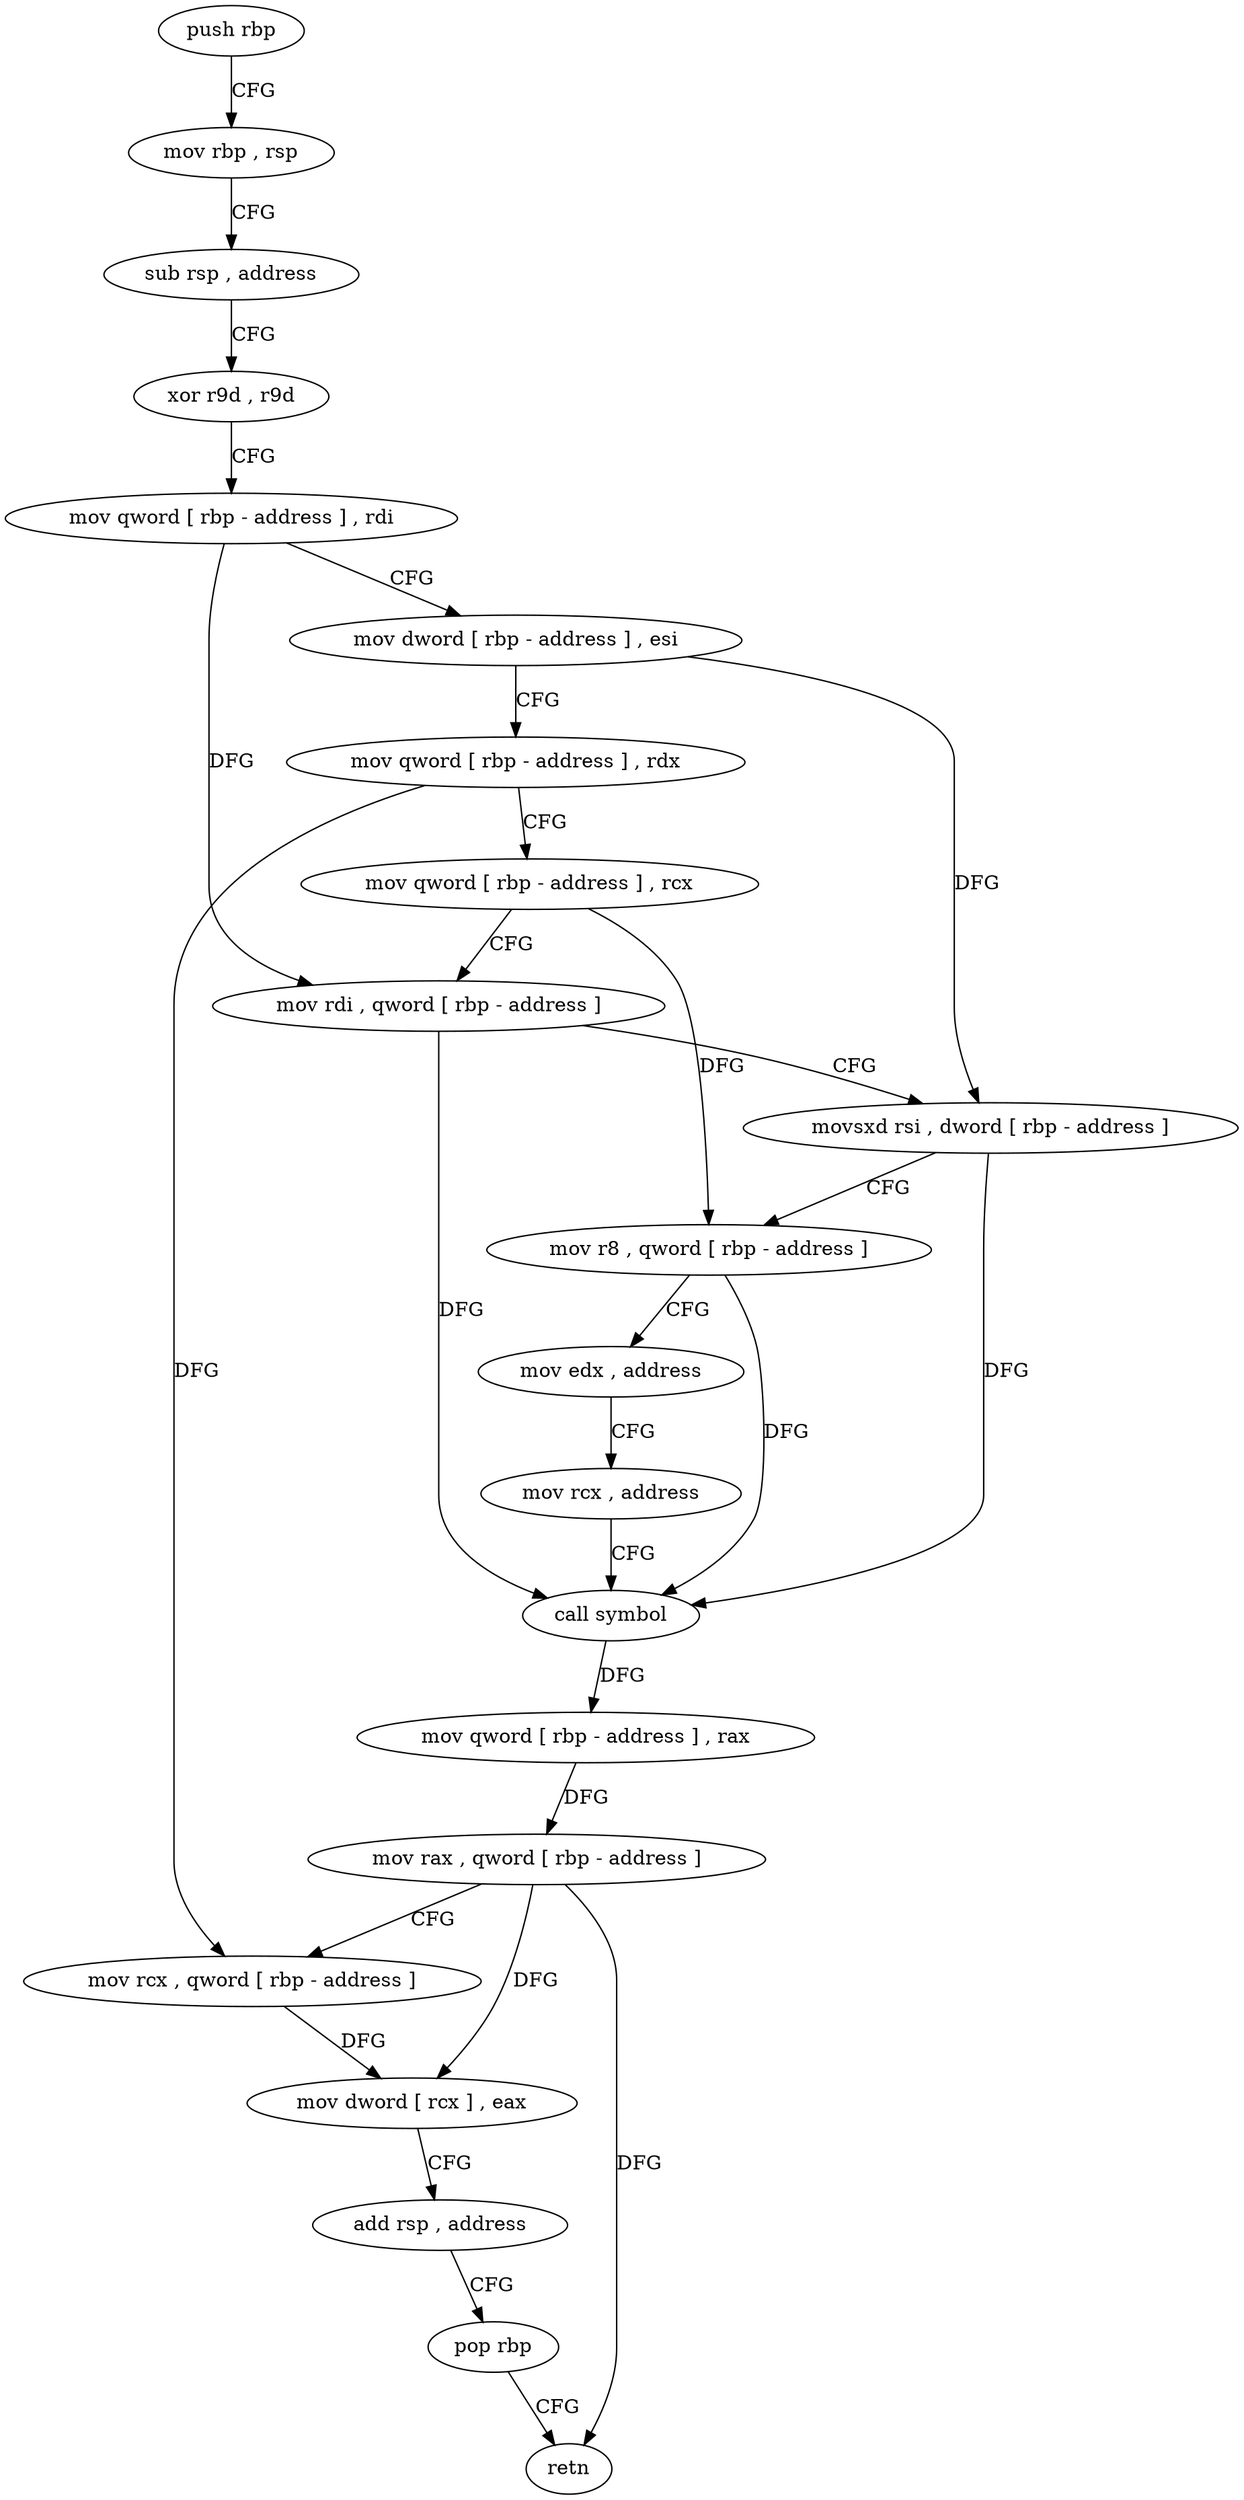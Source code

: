 digraph "func" {
"4204672" [label = "push rbp" ]
"4204673" [label = "mov rbp , rsp" ]
"4204676" [label = "sub rsp , address" ]
"4204680" [label = "xor r9d , r9d" ]
"4204683" [label = "mov qword [ rbp - address ] , rdi" ]
"4204687" [label = "mov dword [ rbp - address ] , esi" ]
"4204690" [label = "mov qword [ rbp - address ] , rdx" ]
"4204694" [label = "mov qword [ rbp - address ] , rcx" ]
"4204698" [label = "mov rdi , qword [ rbp - address ]" ]
"4204702" [label = "movsxd rsi , dword [ rbp - address ]" ]
"4204706" [label = "mov r8 , qword [ rbp - address ]" ]
"4204710" [label = "mov edx , address" ]
"4204715" [label = "mov rcx , address" ]
"4204725" [label = "call symbol" ]
"4204730" [label = "mov qword [ rbp - address ] , rax" ]
"4204734" [label = "mov rax , qword [ rbp - address ]" ]
"4204738" [label = "mov rcx , qword [ rbp - address ]" ]
"4204742" [label = "mov dword [ rcx ] , eax" ]
"4204744" [label = "add rsp , address" ]
"4204748" [label = "pop rbp" ]
"4204749" [label = "retn" ]
"4204672" -> "4204673" [ label = "CFG" ]
"4204673" -> "4204676" [ label = "CFG" ]
"4204676" -> "4204680" [ label = "CFG" ]
"4204680" -> "4204683" [ label = "CFG" ]
"4204683" -> "4204687" [ label = "CFG" ]
"4204683" -> "4204698" [ label = "DFG" ]
"4204687" -> "4204690" [ label = "CFG" ]
"4204687" -> "4204702" [ label = "DFG" ]
"4204690" -> "4204694" [ label = "CFG" ]
"4204690" -> "4204738" [ label = "DFG" ]
"4204694" -> "4204698" [ label = "CFG" ]
"4204694" -> "4204706" [ label = "DFG" ]
"4204698" -> "4204702" [ label = "CFG" ]
"4204698" -> "4204725" [ label = "DFG" ]
"4204702" -> "4204706" [ label = "CFG" ]
"4204702" -> "4204725" [ label = "DFG" ]
"4204706" -> "4204710" [ label = "CFG" ]
"4204706" -> "4204725" [ label = "DFG" ]
"4204710" -> "4204715" [ label = "CFG" ]
"4204715" -> "4204725" [ label = "CFG" ]
"4204725" -> "4204730" [ label = "DFG" ]
"4204730" -> "4204734" [ label = "DFG" ]
"4204734" -> "4204738" [ label = "CFG" ]
"4204734" -> "4204742" [ label = "DFG" ]
"4204734" -> "4204749" [ label = "DFG" ]
"4204738" -> "4204742" [ label = "DFG" ]
"4204742" -> "4204744" [ label = "CFG" ]
"4204744" -> "4204748" [ label = "CFG" ]
"4204748" -> "4204749" [ label = "CFG" ]
}
